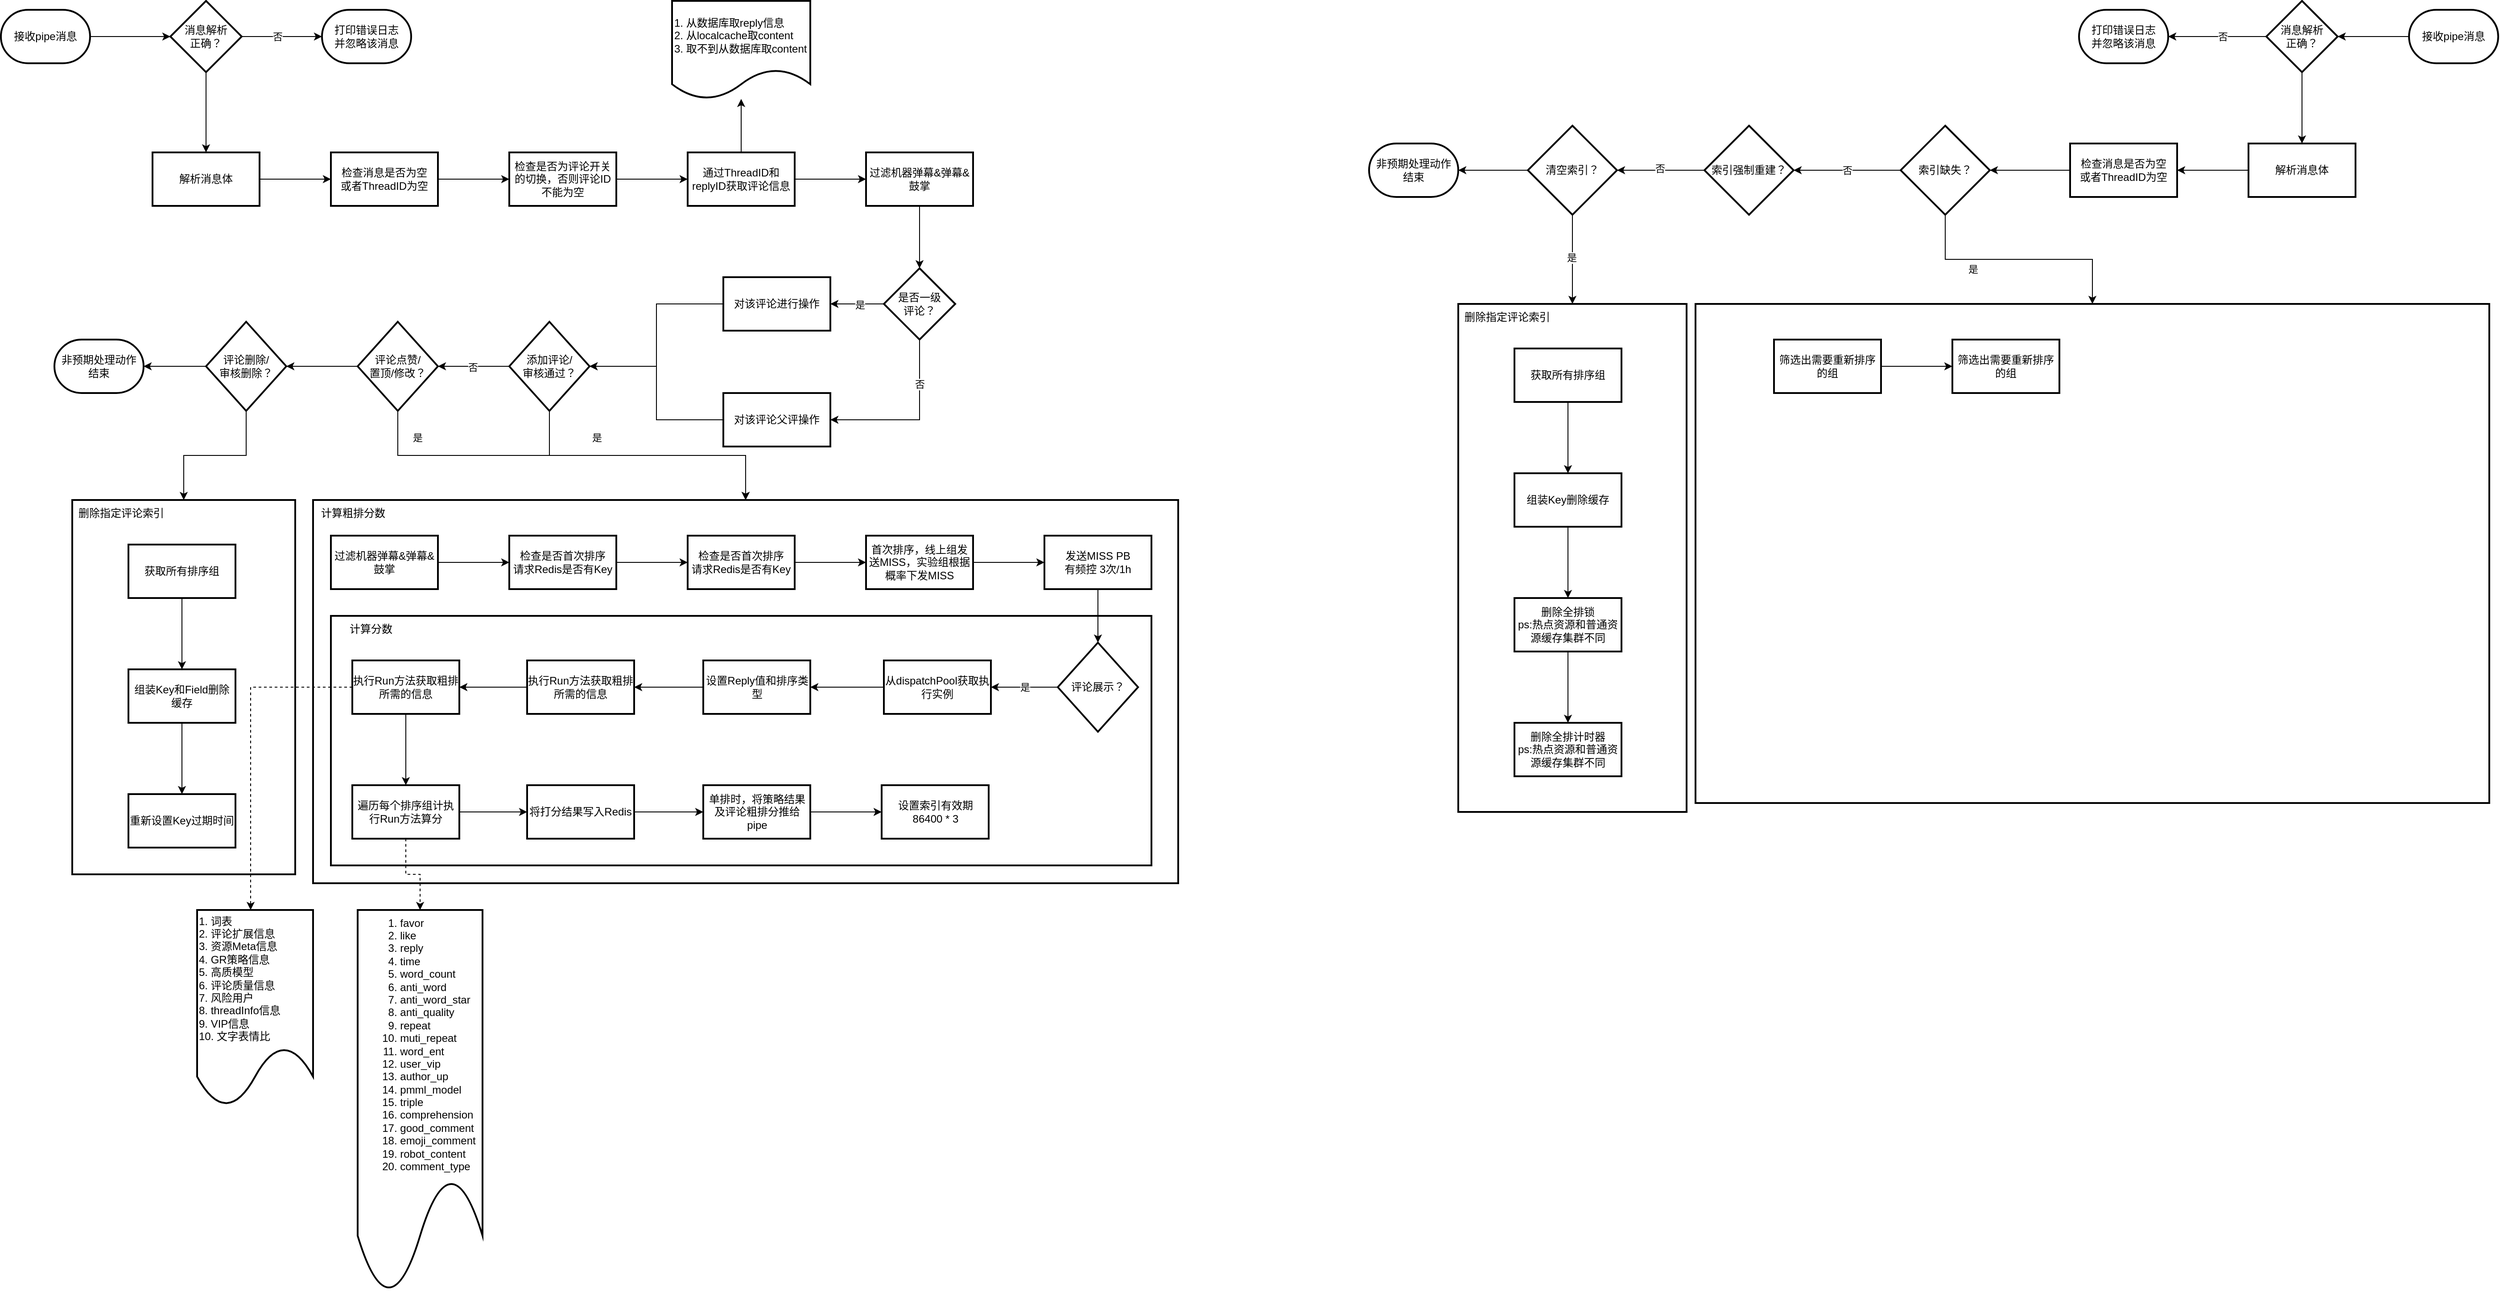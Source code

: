 <mxfile version="24.7.12">
  <diagram id="C5RBs43oDa-KdzZeNtuy" name="Page-1">
    <mxGraphModel dx="1062" dy="581" grid="1" gridSize="10" guides="1" tooltips="1" connect="1" arrows="1" fold="1" page="1" pageScale="1" pageWidth="827" pageHeight="1169" math="0" shadow="0">
      <root>
        <mxCell id="WIyWlLk6GJQsqaUBKTNV-0" />
        <mxCell id="WIyWlLk6GJQsqaUBKTNV-1" parent="WIyWlLk6GJQsqaUBKTNV-0" />
        <mxCell id="64iKOwzHIwS2UCSDctwZ-7" value="" style="edgeStyle=orthogonalEdgeStyle;rounded=0;orthogonalLoop=1;jettySize=auto;html=1;" parent="WIyWlLk6GJQsqaUBKTNV-1" source="64iKOwzHIwS2UCSDctwZ-3" target="64iKOwzHIwS2UCSDctwZ-6" edge="1">
          <mxGeometry relative="1" as="geometry" />
        </mxCell>
        <mxCell id="64iKOwzHIwS2UCSDctwZ-3" value="接收pipe消息" style="strokeWidth=2;html=1;shape=mxgraph.flowchart.terminator;whiteSpace=wrap;" parent="WIyWlLk6GJQsqaUBKTNV-1" vertex="1">
          <mxGeometry x="20" y="550" width="100" height="60" as="geometry" />
        </mxCell>
        <mxCell id="64iKOwzHIwS2UCSDctwZ-16" value="" style="edgeStyle=orthogonalEdgeStyle;rounded=0;orthogonalLoop=1;jettySize=auto;html=1;" parent="WIyWlLk6GJQsqaUBKTNV-1" source="64iKOwzHIwS2UCSDctwZ-6" target="64iKOwzHIwS2UCSDctwZ-15" edge="1">
          <mxGeometry relative="1" as="geometry" />
        </mxCell>
        <mxCell id="64iKOwzHIwS2UCSDctwZ-6" value="消息解析&lt;div&gt;正确？&lt;/div&gt;" style="rhombus;whiteSpace=wrap;html=1;strokeWidth=2;" parent="WIyWlLk6GJQsqaUBKTNV-1" vertex="1">
          <mxGeometry x="210" y="540" width="80" height="80" as="geometry" />
        </mxCell>
        <mxCell id="64iKOwzHIwS2UCSDctwZ-12" value="打印错误日志&lt;div&gt;并忽略该消息&lt;/div&gt;" style="strokeWidth=2;html=1;shape=mxgraph.flowchart.terminator;whiteSpace=wrap;" parent="WIyWlLk6GJQsqaUBKTNV-1" vertex="1">
          <mxGeometry x="380" y="550" width="100" height="60" as="geometry" />
        </mxCell>
        <mxCell id="64iKOwzHIwS2UCSDctwZ-13" style="edgeStyle=orthogonalEdgeStyle;rounded=0;orthogonalLoop=1;jettySize=auto;html=1;entryX=0;entryY=0.5;entryDx=0;entryDy=0;entryPerimeter=0;" parent="WIyWlLk6GJQsqaUBKTNV-1" source="64iKOwzHIwS2UCSDctwZ-6" target="64iKOwzHIwS2UCSDctwZ-12" edge="1">
          <mxGeometry relative="1" as="geometry" />
        </mxCell>
        <mxCell id="64iKOwzHIwS2UCSDctwZ-14" value="否" style="edgeLabel;html=1;align=center;verticalAlign=middle;resizable=0;points=[];" parent="64iKOwzHIwS2UCSDctwZ-13" vertex="1" connectable="0">
          <mxGeometry x="-0.387" y="-1" relative="1" as="geometry">
            <mxPoint x="12" y="-1" as="offset" />
          </mxGeometry>
        </mxCell>
        <mxCell id="64iKOwzHIwS2UCSDctwZ-18" value="" style="edgeStyle=orthogonalEdgeStyle;rounded=0;orthogonalLoop=1;jettySize=auto;html=1;" parent="WIyWlLk6GJQsqaUBKTNV-1" source="64iKOwzHIwS2UCSDctwZ-15" target="64iKOwzHIwS2UCSDctwZ-17" edge="1">
          <mxGeometry relative="1" as="geometry" />
        </mxCell>
        <mxCell id="64iKOwzHIwS2UCSDctwZ-15" value="解析消息体" style="whiteSpace=wrap;html=1;strokeWidth=2;" parent="WIyWlLk6GJQsqaUBKTNV-1" vertex="1">
          <mxGeometry x="190" y="710" width="120" height="60" as="geometry" />
        </mxCell>
        <mxCell id="64iKOwzHIwS2UCSDctwZ-20" value="" style="edgeStyle=orthogonalEdgeStyle;rounded=0;orthogonalLoop=1;jettySize=auto;html=1;" parent="WIyWlLk6GJQsqaUBKTNV-1" source="64iKOwzHIwS2UCSDctwZ-17" target="64iKOwzHIwS2UCSDctwZ-19" edge="1">
          <mxGeometry relative="1" as="geometry" />
        </mxCell>
        <mxCell id="64iKOwzHIwS2UCSDctwZ-17" value="检查消息是否为空&lt;div&gt;或者ThreadID为空&lt;/div&gt;" style="whiteSpace=wrap;html=1;strokeWidth=2;" parent="WIyWlLk6GJQsqaUBKTNV-1" vertex="1">
          <mxGeometry x="390" y="710" width="120" height="60" as="geometry" />
        </mxCell>
        <mxCell id="64iKOwzHIwS2UCSDctwZ-22" value="" style="edgeStyle=orthogonalEdgeStyle;rounded=0;orthogonalLoop=1;jettySize=auto;html=1;" parent="WIyWlLk6GJQsqaUBKTNV-1" source="64iKOwzHIwS2UCSDctwZ-19" target="64iKOwzHIwS2UCSDctwZ-21" edge="1">
          <mxGeometry relative="1" as="geometry" />
        </mxCell>
        <mxCell id="64iKOwzHIwS2UCSDctwZ-19" value="检查是否为评论开关的切换，否则评论ID不能为空" style="whiteSpace=wrap;html=1;strokeWidth=2;" parent="WIyWlLk6GJQsqaUBKTNV-1" vertex="1">
          <mxGeometry x="590" y="710" width="120" height="60" as="geometry" />
        </mxCell>
        <mxCell id="64iKOwzHIwS2UCSDctwZ-24" value="" style="edgeStyle=orthogonalEdgeStyle;rounded=0;orthogonalLoop=1;jettySize=auto;html=1;" parent="WIyWlLk6GJQsqaUBKTNV-1" source="64iKOwzHIwS2UCSDctwZ-21" target="64iKOwzHIwS2UCSDctwZ-23" edge="1">
          <mxGeometry relative="1" as="geometry" />
        </mxCell>
        <mxCell id="64iKOwzHIwS2UCSDctwZ-26" value="" style="edgeStyle=orthogonalEdgeStyle;rounded=0;orthogonalLoop=1;jettySize=auto;html=1;" parent="WIyWlLk6GJQsqaUBKTNV-1" source="64iKOwzHIwS2UCSDctwZ-21" target="64iKOwzHIwS2UCSDctwZ-25" edge="1">
          <mxGeometry relative="1" as="geometry" />
        </mxCell>
        <mxCell id="64iKOwzHIwS2UCSDctwZ-21" value="通过ThreadID和replyID获取评论信息" style="whiteSpace=wrap;html=1;strokeWidth=2;" parent="WIyWlLk6GJQsqaUBKTNV-1" vertex="1">
          <mxGeometry x="790" y="710" width="120" height="60" as="geometry" />
        </mxCell>
        <mxCell id="64iKOwzHIwS2UCSDctwZ-23" value="1. 从数据库取reply信息&lt;div&gt;2. 从localcache取content&lt;/div&gt;&lt;div&gt;3. 取不到从数据库取content&lt;/div&gt;" style="shape=document;whiteSpace=wrap;html=1;boundedLbl=1;strokeWidth=2;align=left;" parent="WIyWlLk6GJQsqaUBKTNV-1" vertex="1">
          <mxGeometry x="772.5" y="540" width="155" height="110" as="geometry" />
        </mxCell>
        <mxCell id="64iKOwzHIwS2UCSDctwZ-30" value="" style="edgeStyle=orthogonalEdgeStyle;rounded=0;orthogonalLoop=1;jettySize=auto;html=1;" parent="WIyWlLk6GJQsqaUBKTNV-1" source="64iKOwzHIwS2UCSDctwZ-25" target="64iKOwzHIwS2UCSDctwZ-29" edge="1">
          <mxGeometry relative="1" as="geometry" />
        </mxCell>
        <mxCell id="64iKOwzHIwS2UCSDctwZ-25" value="过滤机器弹幕&amp;amp;弹幕&amp;amp;鼓掌" style="whiteSpace=wrap;html=1;strokeWidth=2;" parent="WIyWlLk6GJQsqaUBKTNV-1" vertex="1">
          <mxGeometry x="990" y="710" width="120" height="60" as="geometry" />
        </mxCell>
        <mxCell id="64iKOwzHIwS2UCSDctwZ-32" value="" style="edgeStyle=orthogonalEdgeStyle;rounded=0;orthogonalLoop=1;jettySize=auto;html=1;" parent="WIyWlLk6GJQsqaUBKTNV-1" source="64iKOwzHIwS2UCSDctwZ-29" target="64iKOwzHIwS2UCSDctwZ-31" edge="1">
          <mxGeometry relative="1" as="geometry" />
        </mxCell>
        <mxCell id="64iKOwzHIwS2UCSDctwZ-33" value="是" style="edgeLabel;html=1;align=center;verticalAlign=middle;resizable=0;points=[];" parent="64iKOwzHIwS2UCSDctwZ-32" vertex="1" connectable="0">
          <mxGeometry x="-0.105" y="1" relative="1" as="geometry">
            <mxPoint as="offset" />
          </mxGeometry>
        </mxCell>
        <mxCell id="64iKOwzHIwS2UCSDctwZ-35" value="" style="edgeStyle=orthogonalEdgeStyle;rounded=0;orthogonalLoop=1;jettySize=auto;html=1;entryX=1;entryY=0.5;entryDx=0;entryDy=0;" parent="WIyWlLk6GJQsqaUBKTNV-1" source="64iKOwzHIwS2UCSDctwZ-29" target="64iKOwzHIwS2UCSDctwZ-34" edge="1">
          <mxGeometry relative="1" as="geometry">
            <Array as="points">
              <mxPoint x="1050" y="1010" />
            </Array>
          </mxGeometry>
        </mxCell>
        <mxCell id="64iKOwzHIwS2UCSDctwZ-37" value="否" style="edgeLabel;html=1;align=center;verticalAlign=middle;resizable=0;points=[];" parent="64iKOwzHIwS2UCSDctwZ-35" vertex="1" connectable="0">
          <mxGeometry x="0.262" y="1" relative="1" as="geometry">
            <mxPoint x="30" y="-41" as="offset" />
          </mxGeometry>
        </mxCell>
        <mxCell id="64iKOwzHIwS2UCSDctwZ-29" value="是否一级&lt;div&gt;评论？&lt;/div&gt;" style="rhombus;whiteSpace=wrap;html=1;strokeWidth=2;" parent="WIyWlLk6GJQsqaUBKTNV-1" vertex="1">
          <mxGeometry x="1010" y="840" width="80" height="80" as="geometry" />
        </mxCell>
        <mxCell id="64iKOwzHIwS2UCSDctwZ-39" value="" style="edgeStyle=orthogonalEdgeStyle;rounded=0;orthogonalLoop=1;jettySize=auto;html=1;" parent="WIyWlLk6GJQsqaUBKTNV-1" source="64iKOwzHIwS2UCSDctwZ-31" target="64iKOwzHIwS2UCSDctwZ-38" edge="1">
          <mxGeometry relative="1" as="geometry" />
        </mxCell>
        <mxCell id="64iKOwzHIwS2UCSDctwZ-31" value="对该评论进行操作" style="whiteSpace=wrap;html=1;strokeWidth=2;" parent="WIyWlLk6GJQsqaUBKTNV-1" vertex="1">
          <mxGeometry x="830" y="850" width="120" height="60" as="geometry" />
        </mxCell>
        <mxCell id="64iKOwzHIwS2UCSDctwZ-40" style="edgeStyle=orthogonalEdgeStyle;rounded=0;orthogonalLoop=1;jettySize=auto;html=1;entryX=1;entryY=0.5;entryDx=0;entryDy=0;" parent="WIyWlLk6GJQsqaUBKTNV-1" source="64iKOwzHIwS2UCSDctwZ-34" target="64iKOwzHIwS2UCSDctwZ-38" edge="1">
          <mxGeometry relative="1" as="geometry" />
        </mxCell>
        <mxCell id="64iKOwzHIwS2UCSDctwZ-34" value="对该评论父评操作" style="whiteSpace=wrap;html=1;strokeWidth=2;" parent="WIyWlLk6GJQsqaUBKTNV-1" vertex="1">
          <mxGeometry x="830" y="980" width="120" height="60" as="geometry" />
        </mxCell>
        <mxCell id="64iKOwzHIwS2UCSDctwZ-42" value="" style="edgeStyle=orthogonalEdgeStyle;rounded=0;orthogonalLoop=1;jettySize=auto;html=1;" parent="WIyWlLk6GJQsqaUBKTNV-1" source="64iKOwzHIwS2UCSDctwZ-38" target="64iKOwzHIwS2UCSDctwZ-41" edge="1">
          <mxGeometry relative="1" as="geometry" />
        </mxCell>
        <mxCell id="64iKOwzHIwS2UCSDctwZ-43" value="是" style="edgeLabel;html=1;align=center;verticalAlign=middle;resizable=0;points=[];" parent="64iKOwzHIwS2UCSDctwZ-42" vertex="1" connectable="0">
          <mxGeometry x="-0.203" y="-3" relative="1" as="geometry">
            <mxPoint x="-25" y="-23" as="offset" />
          </mxGeometry>
        </mxCell>
        <mxCell id="64iKOwzHIwS2UCSDctwZ-45" value="" style="edgeStyle=orthogonalEdgeStyle;rounded=0;orthogonalLoop=1;jettySize=auto;html=1;" parent="WIyWlLk6GJQsqaUBKTNV-1" source="64iKOwzHIwS2UCSDctwZ-38" target="64iKOwzHIwS2UCSDctwZ-44" edge="1">
          <mxGeometry relative="1" as="geometry" />
        </mxCell>
        <mxCell id="64iKOwzHIwS2UCSDctwZ-46" value="否" style="edgeLabel;html=1;align=center;verticalAlign=middle;resizable=0;points=[];" parent="64iKOwzHIwS2UCSDctwZ-45" vertex="1" connectable="0">
          <mxGeometry x="0.036" y="1" relative="1" as="geometry">
            <mxPoint as="offset" />
          </mxGeometry>
        </mxCell>
        <mxCell id="64iKOwzHIwS2UCSDctwZ-38" value="添加评论/&lt;div&gt;审核通过？&lt;/div&gt;" style="rhombus;whiteSpace=wrap;html=1;strokeWidth=2;" parent="WIyWlLk6GJQsqaUBKTNV-1" vertex="1">
          <mxGeometry x="590" y="900" width="90" height="100" as="geometry" />
        </mxCell>
        <mxCell id="64iKOwzHIwS2UCSDctwZ-41" value="" style="whiteSpace=wrap;html=1;strokeWidth=2;" parent="WIyWlLk6GJQsqaUBKTNV-1" vertex="1">
          <mxGeometry x="370" y="1100" width="970" height="430" as="geometry" />
        </mxCell>
        <mxCell id="64iKOwzHIwS2UCSDctwZ-48" value="" style="edgeStyle=orthogonalEdgeStyle;rounded=0;orthogonalLoop=1;jettySize=auto;html=1;entryX=0.5;entryY=0;entryDx=0;entryDy=0;" parent="WIyWlLk6GJQsqaUBKTNV-1" source="64iKOwzHIwS2UCSDctwZ-44" target="64iKOwzHIwS2UCSDctwZ-41" edge="1">
          <mxGeometry relative="1" as="geometry">
            <mxPoint x="465" y="1100.0" as="targetPoint" />
          </mxGeometry>
        </mxCell>
        <mxCell id="64iKOwzHIwS2UCSDctwZ-49" value="是" style="edgeLabel;html=1;align=center;verticalAlign=middle;resizable=0;points=[];" parent="64iKOwzHIwS2UCSDctwZ-48" vertex="1" connectable="0">
          <mxGeometry x="-0.668" relative="1" as="geometry">
            <mxPoint x="-10" y="-20" as="offset" />
          </mxGeometry>
        </mxCell>
        <mxCell id="64iKOwzHIwS2UCSDctwZ-51" value="" style="edgeStyle=orthogonalEdgeStyle;rounded=0;orthogonalLoop=1;jettySize=auto;html=1;" parent="WIyWlLk6GJQsqaUBKTNV-1" source="64iKOwzHIwS2UCSDctwZ-44" target="64iKOwzHIwS2UCSDctwZ-50" edge="1">
          <mxGeometry relative="1" as="geometry" />
        </mxCell>
        <mxCell id="64iKOwzHIwS2UCSDctwZ-44" value="评论点赞/&lt;div&gt;置顶/修改？&lt;/div&gt;" style="rhombus;whiteSpace=wrap;html=1;strokeWidth=2;" parent="WIyWlLk6GJQsqaUBKTNV-1" vertex="1">
          <mxGeometry x="420" y="900" width="90" height="100" as="geometry" />
        </mxCell>
        <mxCell id="64iKOwzHIwS2UCSDctwZ-53" value="" style="edgeStyle=orthogonalEdgeStyle;rounded=0;orthogonalLoop=1;jettySize=auto;html=1;" parent="WIyWlLk6GJQsqaUBKTNV-1" source="64iKOwzHIwS2UCSDctwZ-50" target="64iKOwzHIwS2UCSDctwZ-52" edge="1">
          <mxGeometry relative="1" as="geometry" />
        </mxCell>
        <mxCell id="64iKOwzHIwS2UCSDctwZ-55" value="" style="edgeStyle=orthogonalEdgeStyle;rounded=0;orthogonalLoop=1;jettySize=auto;html=1;entryX=1;entryY=0.5;entryDx=0;entryDy=0;entryPerimeter=0;" parent="WIyWlLk6GJQsqaUBKTNV-1" source="64iKOwzHIwS2UCSDctwZ-50" target="64iKOwzHIwS2UCSDctwZ-56" edge="1">
          <mxGeometry relative="1" as="geometry">
            <mxPoint x="185" y="950" as="targetPoint" />
          </mxGeometry>
        </mxCell>
        <mxCell id="64iKOwzHIwS2UCSDctwZ-50" value="评论删除/&lt;div&gt;审核删除？&lt;/div&gt;" style="rhombus;whiteSpace=wrap;html=1;strokeWidth=2;" parent="WIyWlLk6GJQsqaUBKTNV-1" vertex="1">
          <mxGeometry x="250" y="900" width="90" height="100" as="geometry" />
        </mxCell>
        <mxCell id="64iKOwzHIwS2UCSDctwZ-52" value="" style="whiteSpace=wrap;html=1;strokeWidth=2;" parent="WIyWlLk6GJQsqaUBKTNV-1" vertex="1">
          <mxGeometry x="100" y="1100" width="250" height="420" as="geometry" />
        </mxCell>
        <mxCell id="64iKOwzHIwS2UCSDctwZ-56" value="非预期处理动作&lt;div&gt;结束&lt;br&gt;&lt;/div&gt;" style="strokeWidth=2;html=1;shape=mxgraph.flowchart.terminator;whiteSpace=wrap;" parent="WIyWlLk6GJQsqaUBKTNV-1" vertex="1">
          <mxGeometry x="80" y="920" width="100" height="60" as="geometry" />
        </mxCell>
        <mxCell id="64iKOwzHIwS2UCSDctwZ-58" value="删除指定评论索引" style="text;html=1;align=center;verticalAlign=middle;whiteSpace=wrap;rounded=0;" parent="WIyWlLk6GJQsqaUBKTNV-1" vertex="1">
          <mxGeometry x="100" y="1100" width="110" height="30" as="geometry" />
        </mxCell>
        <mxCell id="64iKOwzHIwS2UCSDctwZ-61" value="" style="edgeStyle=orthogonalEdgeStyle;rounded=0;orthogonalLoop=1;jettySize=auto;html=1;" parent="WIyWlLk6GJQsqaUBKTNV-1" source="64iKOwzHIwS2UCSDctwZ-59" target="64iKOwzHIwS2UCSDctwZ-60" edge="1">
          <mxGeometry relative="1" as="geometry" />
        </mxCell>
        <mxCell id="64iKOwzHIwS2UCSDctwZ-59" value="获取所有排序组" style="whiteSpace=wrap;html=1;strokeWidth=2;" parent="WIyWlLk6GJQsqaUBKTNV-1" vertex="1">
          <mxGeometry x="163" y="1150" width="120" height="60" as="geometry" />
        </mxCell>
        <mxCell id="64iKOwzHIwS2UCSDctwZ-63" value="" style="edgeStyle=orthogonalEdgeStyle;rounded=0;orthogonalLoop=1;jettySize=auto;html=1;" parent="WIyWlLk6GJQsqaUBKTNV-1" source="64iKOwzHIwS2UCSDctwZ-60" target="64iKOwzHIwS2UCSDctwZ-62" edge="1">
          <mxGeometry relative="1" as="geometry" />
        </mxCell>
        <mxCell id="64iKOwzHIwS2UCSDctwZ-60" value="组装Key和Field删除缓存" style="whiteSpace=wrap;html=1;strokeWidth=2;" parent="WIyWlLk6GJQsqaUBKTNV-1" vertex="1">
          <mxGeometry x="163" y="1290" width="120" height="60" as="geometry" />
        </mxCell>
        <mxCell id="64iKOwzHIwS2UCSDctwZ-62" value="重新设置Key过期时间" style="whiteSpace=wrap;html=1;strokeWidth=2;" parent="WIyWlLk6GJQsqaUBKTNV-1" vertex="1">
          <mxGeometry x="163" y="1430" width="120" height="60" as="geometry" />
        </mxCell>
        <mxCell id="64iKOwzHIwS2UCSDctwZ-64" value="&lt;meta charset=&quot;utf-8&quot;&gt;&lt;span style=&quot;color: rgb(0, 0, 0); font-family: Helvetica; font-size: 12px; font-style: normal; font-variant-ligatures: normal; font-variant-caps: normal; font-weight: 400; letter-spacing: normal; orphans: 2; text-align: center; text-indent: 0px; text-transform: none; widows: 2; word-spacing: 0px; -webkit-text-stroke-width: 0px; white-space: normal; background-color: rgb(251, 251, 251); text-decoration-thickness: initial; text-decoration-style: initial; text-decoration-color: initial; display: inline !important; float: none;&quot;&gt;计算粗排分数&lt;/span&gt;" style="text;html=1;align=center;verticalAlign=middle;whiteSpace=wrap;rounded=0;" parent="WIyWlLk6GJQsqaUBKTNV-1" vertex="1">
          <mxGeometry x="370" y="1100" width="90" height="30" as="geometry" />
        </mxCell>
        <mxCell id="64iKOwzHIwS2UCSDctwZ-68" value="" style="edgeStyle=orthogonalEdgeStyle;rounded=0;orthogonalLoop=1;jettySize=auto;html=1;" parent="WIyWlLk6GJQsqaUBKTNV-1" source="64iKOwzHIwS2UCSDctwZ-66" target="64iKOwzHIwS2UCSDctwZ-67" edge="1">
          <mxGeometry relative="1" as="geometry" />
        </mxCell>
        <mxCell id="64iKOwzHIwS2UCSDctwZ-66" value="过滤机器弹幕&amp;amp;弹幕&amp;amp;鼓掌" style="whiteSpace=wrap;html=1;strokeWidth=2;" parent="WIyWlLk6GJQsqaUBKTNV-1" vertex="1">
          <mxGeometry x="390" y="1140" width="120" height="60" as="geometry" />
        </mxCell>
        <mxCell id="64iKOwzHIwS2UCSDctwZ-70" value="" style="edgeStyle=orthogonalEdgeStyle;rounded=0;orthogonalLoop=1;jettySize=auto;html=1;" parent="WIyWlLk6GJQsqaUBKTNV-1" source="64iKOwzHIwS2UCSDctwZ-67" target="64iKOwzHIwS2UCSDctwZ-69" edge="1">
          <mxGeometry relative="1" as="geometry" />
        </mxCell>
        <mxCell id="64iKOwzHIwS2UCSDctwZ-67" value="检查是否首次排序&lt;div&gt;请求Redis是否有Key&lt;/div&gt;" style="whiteSpace=wrap;html=1;strokeWidth=2;" parent="WIyWlLk6GJQsqaUBKTNV-1" vertex="1">
          <mxGeometry x="590" y="1140" width="120" height="60" as="geometry" />
        </mxCell>
        <mxCell id="64iKOwzHIwS2UCSDctwZ-72" value="" style="edgeStyle=orthogonalEdgeStyle;rounded=0;orthogonalLoop=1;jettySize=auto;html=1;" parent="WIyWlLk6GJQsqaUBKTNV-1" source="64iKOwzHIwS2UCSDctwZ-69" target="64iKOwzHIwS2UCSDctwZ-71" edge="1">
          <mxGeometry relative="1" as="geometry" />
        </mxCell>
        <mxCell id="64iKOwzHIwS2UCSDctwZ-69" value="检查是否首次排序&lt;div&gt;请求Redis是否有Key&lt;/div&gt;" style="whiteSpace=wrap;html=1;strokeWidth=2;" parent="WIyWlLk6GJQsqaUBKTNV-1" vertex="1">
          <mxGeometry x="790" y="1140" width="120" height="60" as="geometry" />
        </mxCell>
        <mxCell id="64iKOwzHIwS2UCSDctwZ-74" value="" style="edgeStyle=orthogonalEdgeStyle;rounded=0;orthogonalLoop=1;jettySize=auto;html=1;" parent="WIyWlLk6GJQsqaUBKTNV-1" source="64iKOwzHIwS2UCSDctwZ-71" target="64iKOwzHIwS2UCSDctwZ-73" edge="1">
          <mxGeometry relative="1" as="geometry" />
        </mxCell>
        <mxCell id="64iKOwzHIwS2UCSDctwZ-71" value="首次排序，线上组发送MISS，实验组根据概率下发MISS" style="whiteSpace=wrap;html=1;strokeWidth=2;" parent="WIyWlLk6GJQsqaUBKTNV-1" vertex="1">
          <mxGeometry x="990" y="1140" width="120" height="60" as="geometry" />
        </mxCell>
        <mxCell id="R3Ifb2M7IaDgMVO6AW9--0" value="" style="whiteSpace=wrap;html=1;strokeWidth=2;" vertex="1" parent="WIyWlLk6GJQsqaUBKTNV-1">
          <mxGeometry x="390" y="1230" width="920" height="280" as="geometry" />
        </mxCell>
        <mxCell id="64iKOwzHIwS2UCSDctwZ-73" value="发送MISS PB&lt;div&gt;有频控 3次/1h&lt;/div&gt;" style="whiteSpace=wrap;html=1;strokeWidth=2;" parent="WIyWlLk6GJQsqaUBKTNV-1" vertex="1">
          <mxGeometry x="1190" y="1140" width="120" height="60" as="geometry" />
        </mxCell>
        <mxCell id="R3Ifb2M7IaDgMVO6AW9--2" value="计算分数" style="text;html=1;align=center;verticalAlign=middle;whiteSpace=wrap;rounded=0;" vertex="1" parent="WIyWlLk6GJQsqaUBKTNV-1">
          <mxGeometry x="390" y="1230" width="90" height="30" as="geometry" />
        </mxCell>
        <mxCell id="R3Ifb2M7IaDgMVO6AW9--10" value="是" style="edgeStyle=orthogonalEdgeStyle;rounded=0;orthogonalLoop=1;jettySize=auto;html=1;" edge="1" parent="WIyWlLk6GJQsqaUBKTNV-1" source="R3Ifb2M7IaDgMVO6AW9--7" target="R3Ifb2M7IaDgMVO6AW9--9">
          <mxGeometry relative="1" as="geometry" />
        </mxCell>
        <mxCell id="R3Ifb2M7IaDgMVO6AW9--7" value="评论展示？" style="rhombus;whiteSpace=wrap;html=1;strokeWidth=2;" vertex="1" parent="WIyWlLk6GJQsqaUBKTNV-1">
          <mxGeometry x="1205" y="1260" width="90" height="100" as="geometry" />
        </mxCell>
        <mxCell id="R3Ifb2M7IaDgMVO6AW9--8" style="edgeStyle=orthogonalEdgeStyle;rounded=0;orthogonalLoop=1;jettySize=auto;html=1;" edge="1" parent="WIyWlLk6GJQsqaUBKTNV-1" source="64iKOwzHIwS2UCSDctwZ-73" target="R3Ifb2M7IaDgMVO6AW9--7">
          <mxGeometry relative="1" as="geometry" />
        </mxCell>
        <mxCell id="R3Ifb2M7IaDgMVO6AW9--12" value="" style="edgeStyle=orthogonalEdgeStyle;rounded=0;orthogonalLoop=1;jettySize=auto;html=1;" edge="1" parent="WIyWlLk6GJQsqaUBKTNV-1" source="R3Ifb2M7IaDgMVO6AW9--9" target="R3Ifb2M7IaDgMVO6AW9--11">
          <mxGeometry relative="1" as="geometry" />
        </mxCell>
        <mxCell id="R3Ifb2M7IaDgMVO6AW9--9" value="从dispatchPool获取执行实例" style="whiteSpace=wrap;html=1;strokeWidth=2;" vertex="1" parent="WIyWlLk6GJQsqaUBKTNV-1">
          <mxGeometry x="1010" y="1280" width="120" height="60" as="geometry" />
        </mxCell>
        <mxCell id="R3Ifb2M7IaDgMVO6AW9--14" value="" style="edgeStyle=orthogonalEdgeStyle;rounded=0;orthogonalLoop=1;jettySize=auto;html=1;" edge="1" parent="WIyWlLk6GJQsqaUBKTNV-1" source="R3Ifb2M7IaDgMVO6AW9--11" target="R3Ifb2M7IaDgMVO6AW9--13">
          <mxGeometry relative="1" as="geometry" />
        </mxCell>
        <mxCell id="R3Ifb2M7IaDgMVO6AW9--11" value="设置Reply值和排序类型" style="whiteSpace=wrap;html=1;strokeWidth=2;" vertex="1" parent="WIyWlLk6GJQsqaUBKTNV-1">
          <mxGeometry x="807.5" y="1280" width="120" height="60" as="geometry" />
        </mxCell>
        <mxCell id="R3Ifb2M7IaDgMVO6AW9--16" value="" style="edgeStyle=orthogonalEdgeStyle;rounded=0;orthogonalLoop=1;jettySize=auto;html=1;" edge="1" parent="WIyWlLk6GJQsqaUBKTNV-1" source="R3Ifb2M7IaDgMVO6AW9--13" target="R3Ifb2M7IaDgMVO6AW9--15">
          <mxGeometry relative="1" as="geometry" />
        </mxCell>
        <mxCell id="R3Ifb2M7IaDgMVO6AW9--13" value="执行Run方法获取粗排所需的信息" style="whiteSpace=wrap;html=1;strokeWidth=2;" vertex="1" parent="WIyWlLk6GJQsqaUBKTNV-1">
          <mxGeometry x="610" y="1280" width="120" height="60" as="geometry" />
        </mxCell>
        <mxCell id="R3Ifb2M7IaDgMVO6AW9--18" value="" style="edgeStyle=orthogonalEdgeStyle;rounded=0;orthogonalLoop=1;jettySize=auto;html=1;" edge="1" parent="WIyWlLk6GJQsqaUBKTNV-1" source="R3Ifb2M7IaDgMVO6AW9--15" target="R3Ifb2M7IaDgMVO6AW9--17">
          <mxGeometry relative="1" as="geometry" />
        </mxCell>
        <mxCell id="R3Ifb2M7IaDgMVO6AW9--27" style="edgeStyle=orthogonalEdgeStyle;rounded=0;orthogonalLoop=1;jettySize=auto;html=1;dashed=1;" edge="1" parent="WIyWlLk6GJQsqaUBKTNV-1" source="R3Ifb2M7IaDgMVO6AW9--15" target="R3Ifb2M7IaDgMVO6AW9--26">
          <mxGeometry relative="1" as="geometry">
            <Array as="points">
              <mxPoint x="300" y="1310" />
            </Array>
          </mxGeometry>
        </mxCell>
        <mxCell id="R3Ifb2M7IaDgMVO6AW9--15" value="执行Run方法获取粗排所需的信息" style="whiteSpace=wrap;html=1;strokeWidth=2;" vertex="1" parent="WIyWlLk6GJQsqaUBKTNV-1">
          <mxGeometry x="414" y="1280" width="120" height="60" as="geometry" />
        </mxCell>
        <mxCell id="R3Ifb2M7IaDgMVO6AW9--20" value="" style="edgeStyle=orthogonalEdgeStyle;rounded=0;orthogonalLoop=1;jettySize=auto;html=1;" edge="1" parent="WIyWlLk6GJQsqaUBKTNV-1" source="R3Ifb2M7IaDgMVO6AW9--17" target="R3Ifb2M7IaDgMVO6AW9--19">
          <mxGeometry relative="1" as="geometry" />
        </mxCell>
        <mxCell id="R3Ifb2M7IaDgMVO6AW9--29" value="" style="edgeStyle=orthogonalEdgeStyle;rounded=0;orthogonalLoop=1;jettySize=auto;html=1;dashed=1;" edge="1" parent="WIyWlLk6GJQsqaUBKTNV-1" source="R3Ifb2M7IaDgMVO6AW9--17" target="R3Ifb2M7IaDgMVO6AW9--28">
          <mxGeometry relative="1" as="geometry" />
        </mxCell>
        <mxCell id="R3Ifb2M7IaDgMVO6AW9--17" value="遍历每个排序组计执行Run方法算分" style="whiteSpace=wrap;html=1;strokeWidth=2;" vertex="1" parent="WIyWlLk6GJQsqaUBKTNV-1">
          <mxGeometry x="414" y="1420" width="120" height="60" as="geometry" />
        </mxCell>
        <mxCell id="R3Ifb2M7IaDgMVO6AW9--22" value="" style="edgeStyle=orthogonalEdgeStyle;rounded=0;orthogonalLoop=1;jettySize=auto;html=1;" edge="1" parent="WIyWlLk6GJQsqaUBKTNV-1" source="R3Ifb2M7IaDgMVO6AW9--19" target="R3Ifb2M7IaDgMVO6AW9--21">
          <mxGeometry relative="1" as="geometry" />
        </mxCell>
        <mxCell id="R3Ifb2M7IaDgMVO6AW9--19" value="将打分结果写入Redis" style="whiteSpace=wrap;html=1;strokeWidth=2;" vertex="1" parent="WIyWlLk6GJQsqaUBKTNV-1">
          <mxGeometry x="610" y="1420" width="120" height="60" as="geometry" />
        </mxCell>
        <mxCell id="R3Ifb2M7IaDgMVO6AW9--24" value="" style="edgeStyle=orthogonalEdgeStyle;rounded=0;orthogonalLoop=1;jettySize=auto;html=1;" edge="1" parent="WIyWlLk6GJQsqaUBKTNV-1" source="R3Ifb2M7IaDgMVO6AW9--21" target="R3Ifb2M7IaDgMVO6AW9--23">
          <mxGeometry relative="1" as="geometry" />
        </mxCell>
        <mxCell id="R3Ifb2M7IaDgMVO6AW9--21" value="单排时，将策略结果及评论粗排分推给 pipe" style="whiteSpace=wrap;html=1;strokeWidth=2;" vertex="1" parent="WIyWlLk6GJQsqaUBKTNV-1">
          <mxGeometry x="807.5" y="1420" width="120" height="60" as="geometry" />
        </mxCell>
        <mxCell id="R3Ifb2M7IaDgMVO6AW9--23" value="设置索引有效期&lt;div&gt;86400 * 3&lt;br&gt;&lt;/div&gt;" style="whiteSpace=wrap;html=1;strokeWidth=2;" vertex="1" parent="WIyWlLk6GJQsqaUBKTNV-1">
          <mxGeometry x="1007.5" y="1420" width="120" height="60" as="geometry" />
        </mxCell>
        <mxCell id="R3Ifb2M7IaDgMVO6AW9--26" value="1. 词表&lt;div&gt;2. 评论扩展信息&lt;/div&gt;&lt;div&gt;3. 资源Meta信息&lt;/div&gt;&lt;div&gt;4. GR策略信息&lt;/div&gt;&lt;div&gt;5.&amp;nbsp;高质模型&lt;/div&gt;&lt;div&gt;6. 评论质量信息&lt;/div&gt;&lt;div&gt;7. 风险用户&lt;/div&gt;&lt;div&gt;8. threadInfo信息&lt;/div&gt;&lt;div&gt;9. VIP信息&lt;/div&gt;&lt;div&gt;10. 文字表情比&lt;/div&gt;" style="shape=document;whiteSpace=wrap;html=1;boundedLbl=1;strokeWidth=2;align=left;" vertex="1" parent="WIyWlLk6GJQsqaUBKTNV-1">
          <mxGeometry x="240" y="1560" width="130" height="220" as="geometry" />
        </mxCell>
        <mxCell id="R3Ifb2M7IaDgMVO6AW9--28" value="&lt;ol start=&quot;1&quot; type=&quot;1&quot; class=&quot;mp-ordered-list&quot; data-slate-node=&quot;element&quot; data-morpho-type=&quot;ordered-list-item&quot;&gt;&lt;li data-morpho-list-initial-number=&quot;1&quot; data-morpho-list-index=&quot;1&quot; data-morpho-list-depth=&quot;0&quot; class=&quot;mp-list-item&quot;&gt;&lt;div style=&quot;text-align: left;&quot; class=&quot;mp-list-item-child&quot;&gt;&lt;span data-morpho-text=&quot;favor&quot;&gt;favor&lt;/span&gt;&lt;/div&gt;&lt;/li&gt;&lt;li data-morpho-list-index=&quot;2&quot; data-morpho-list-depth=&quot;0&quot; class=&quot;mp-list-item&quot;&gt;&lt;div style=&quot;text-align: left;&quot; class=&quot;mp-list-item-child&quot;&gt;&lt;span data-morpho-text=&quot;like&quot;&gt;like&lt;/span&gt;&lt;/div&gt;&lt;/li&gt;&lt;li data-morpho-list-index=&quot;3&quot; data-morpho-list-depth=&quot;0&quot; class=&quot;mp-list-item&quot;&gt;&lt;div style=&quot;text-align: left;&quot; class=&quot;mp-list-item-child&quot;&gt;&lt;span data-morpho-text=&quot;reply&quot;&gt;reply&lt;/span&gt;&lt;/div&gt;&lt;/li&gt;&lt;li data-morpho-list-index=&quot;4&quot; data-morpho-list-depth=&quot;0&quot; class=&quot;mp-list-item&quot;&gt;&lt;div style=&quot;text-align: left;&quot; class=&quot;mp-list-item-child&quot;&gt;&lt;span data-morpho-text=&quot;time&quot;&gt;time&lt;/span&gt;&lt;/div&gt;&lt;/li&gt;&lt;li data-morpho-list-index=&quot;5&quot; data-morpho-list-depth=&quot;0&quot; class=&quot;mp-list-item&quot;&gt;&lt;div style=&quot;text-align: left;&quot; class=&quot;mp-list-item-child&quot;&gt;&lt;span data-morpho-text=&quot;word_count&quot;&gt;word_count&lt;/span&gt;&lt;/div&gt;&lt;/li&gt;&lt;li data-morpho-list-index=&quot;6&quot; data-morpho-list-depth=&quot;0&quot; class=&quot;mp-list-item&quot;&gt;&lt;div style=&quot;text-align: left;&quot; class=&quot;mp-list-item-child&quot;&gt;&lt;span data-morpho-text=&quot;anti_word&quot;&gt;anti_word&lt;/span&gt;&lt;/div&gt;&lt;/li&gt;&lt;li data-morpho-list-index=&quot;7&quot; data-morpho-list-depth=&quot;0&quot; class=&quot;mp-list-item&quot;&gt;&lt;div style=&quot;text-align: left;&quot; class=&quot;mp-list-item-child&quot;&gt;&lt;span data-morpho-text=&quot;anti_word_star&quot;&gt;anti_word_star&lt;/span&gt;&lt;/div&gt;&lt;/li&gt;&lt;li data-morpho-list-index=&quot;8&quot; data-morpho-list-depth=&quot;0&quot; class=&quot;mp-list-item&quot;&gt;&lt;div style=&quot;text-align: left;&quot; class=&quot;mp-list-item-child&quot;&gt;&lt;span data-morpho-text=&quot;anti_quality&quot;&gt;anti_quality&lt;/span&gt;&lt;/div&gt;&lt;/li&gt;&lt;li data-morpho-list-index=&quot;9&quot; data-morpho-list-depth=&quot;0&quot; class=&quot;mp-list-item&quot;&gt;&lt;div style=&quot;text-align: left;&quot; class=&quot;mp-list-item-child&quot;&gt;&lt;span data-morpho-text=&quot;repeat&quot;&gt;repeat&lt;/span&gt;&lt;/div&gt;&lt;/li&gt;&lt;li data-morpho-list-index=&quot;10&quot; data-morpho-list-depth=&quot;0&quot; class=&quot;mp-list-item&quot;&gt;&lt;div style=&quot;text-align: left;&quot; class=&quot;mp-list-item-child&quot;&gt;&lt;span data-morpho-text=&quot;muti_repeat&quot;&gt;muti_repeat&lt;/span&gt;&lt;/div&gt;&lt;/li&gt;&lt;li data-morpho-list-index=&quot;11&quot; data-morpho-list-depth=&quot;0&quot; class=&quot;mp-list-item&quot;&gt;&lt;div style=&quot;text-align: left;&quot; class=&quot;mp-list-item-child&quot;&gt;&lt;span data-morpho-text=&quot;word_ent&quot;&gt;word_ent&lt;/span&gt;&lt;/div&gt;&lt;/li&gt;&lt;li data-morpho-list-index=&quot;12&quot; data-morpho-list-depth=&quot;0&quot; class=&quot;mp-list-item&quot;&gt;&lt;div style=&quot;text-align: left;&quot; class=&quot;mp-list-item-child&quot;&gt;&lt;span data-morpho-text=&quot;user_vip&quot;&gt;user_vip&lt;/span&gt;&lt;/div&gt;&lt;/li&gt;&lt;li data-morpho-list-index=&quot;13&quot; data-morpho-list-depth=&quot;0&quot; class=&quot;mp-list-item&quot;&gt;&lt;div style=&quot;text-align: left;&quot; class=&quot;mp-list-item-child&quot;&gt;&lt;span data-morpho-text=&quot;author_up&quot;&gt;author_up&lt;/span&gt;&lt;/div&gt;&lt;/li&gt;&lt;li data-morpho-list-index=&quot;14&quot; data-morpho-list-depth=&quot;0&quot; class=&quot;mp-list-item&quot;&gt;&lt;div style=&quot;text-align: left;&quot; class=&quot;mp-list-item-child&quot;&gt;&lt;span data-morpho-text=&quot;pmml_model&quot;&gt;pmml_model&lt;/span&gt;&lt;/div&gt;&lt;/li&gt;&lt;li data-morpho-list-index=&quot;15&quot; data-morpho-list-depth=&quot;0&quot; class=&quot;mp-list-item&quot;&gt;&lt;div style=&quot;text-align: left;&quot; class=&quot;mp-list-item-child&quot;&gt;&lt;span data-morpho-text=&quot;triple&quot;&gt;triple&lt;/span&gt;&lt;/div&gt;&lt;/li&gt;&lt;li data-morpho-list-index=&quot;16&quot; data-morpho-list-depth=&quot;0&quot; class=&quot;mp-list-item&quot;&gt;&lt;div style=&quot;text-align: left;&quot; class=&quot;mp-list-item-child&quot;&gt;&lt;span data-morpho-text=&quot;comprehension&quot;&gt;comprehension&lt;/span&gt;&lt;/div&gt;&lt;/li&gt;&lt;li data-morpho-list-index=&quot;17&quot; data-morpho-list-depth=&quot;0&quot; class=&quot;mp-list-item&quot;&gt;&lt;div style=&quot;text-align: left;&quot; class=&quot;mp-list-item-child&quot;&gt;&lt;span data-morpho-text=&quot;good_comment&quot;&gt;good_comment&lt;/span&gt;&lt;/div&gt;&lt;/li&gt;&lt;li data-morpho-list-index=&quot;18&quot; data-morpho-list-depth=&quot;0&quot; class=&quot;mp-list-item&quot;&gt;&lt;div style=&quot;text-align: left;&quot; class=&quot;mp-list-item-child&quot;&gt;&lt;span data-morpho-text=&quot;emoji_comment&quot;&gt;emoji_comment&lt;/span&gt;&lt;/div&gt;&lt;/li&gt;&lt;li data-morpho-list-index=&quot;19&quot; data-morpho-list-depth=&quot;0&quot; class=&quot;mp-list-item&quot;&gt;&lt;div style=&quot;text-align: left;&quot; class=&quot;mp-list-item-child&quot;&gt;&lt;span data-morpho-text=&quot;robot_content&quot;&gt;robot_content&lt;/span&gt;&lt;/div&gt;&lt;/li&gt;&lt;li data-morpho-list-index=&quot;20&quot; data-morpho-list-depth=&quot;0&quot; class=&quot;mp-list-item&quot;&gt;&lt;div style=&quot;text-align: left;&quot; class=&quot;mp-list-item-child&quot;&gt;&lt;span data-morpho-text=&quot;comment_type&quot;&gt;comment_type&lt;/span&gt;&lt;/div&gt;&lt;/li&gt;&lt;/ol&gt;&lt;span class=&quot;mp-morpho-clipboard-doc-data&quot; data-morpho-doc-data=&quot;{&amp;quot;token&amp;quot;:&amp;quot;eyJhbGciOiJkaXIiLCJlbmMiOiJBMjU2R0NNIiwiYXBwSWQiOjEsInVpZCI6Ik9UTGszSzE0MUIiLCJkb2NJZCI6InRfTVdPQTlKNkIwb0NxIn0..cWW_OyNHfdUdsaOH.ENmodQ7YQ_hwahvo73wdLzpLIOXmeFDSmN8mkUjrUEYqX2gj1FPCNfkjUdVltvt8ydwmB2PFvGVdygUSeMg4dxmT5VN1yjCvJt33StaO5949D-cK7QxVFHbkNUpkJt5TdMLxqpQrLRlcUj8EVlBV9QYxai4PKYWzsQCdTG2fZGquP8YkT4kEJu__YmpHvJKSmJmHYaseeGVR6VyrdmZ13nO71g.1BEHWLFtOx4-2ml9EH3XpA&amp;quot;,&amp;quot;appId&amp;quot;:&amp;quot;1&amp;quot;}&quot;&gt;&lt;/span&gt;" style="shape=document;whiteSpace=wrap;html=1;boundedLbl=1;strokeWidth=2;" vertex="1" parent="WIyWlLk6GJQsqaUBKTNV-1">
          <mxGeometry x="420" y="1560" width="140" height="430" as="geometry" />
        </mxCell>
        <mxCell id="R3Ifb2M7IaDgMVO6AW9--30" value="" style="edgeStyle=orthogonalEdgeStyle;rounded=0;orthogonalLoop=1;jettySize=auto;html=1;" edge="1" parent="WIyWlLk6GJQsqaUBKTNV-1" source="R3Ifb2M7IaDgMVO6AW9--31" target="R3Ifb2M7IaDgMVO6AW9--33">
          <mxGeometry relative="1" as="geometry" />
        </mxCell>
        <mxCell id="R3Ifb2M7IaDgMVO6AW9--31" value="接收pipe消息" style="strokeWidth=2;html=1;shape=mxgraph.flowchart.terminator;whiteSpace=wrap;" vertex="1" parent="WIyWlLk6GJQsqaUBKTNV-1">
          <mxGeometry x="2720" y="550" width="100" height="60" as="geometry" />
        </mxCell>
        <mxCell id="R3Ifb2M7IaDgMVO6AW9--32" value="" style="edgeStyle=orthogonalEdgeStyle;rounded=0;orthogonalLoop=1;jettySize=auto;html=1;" edge="1" parent="WIyWlLk6GJQsqaUBKTNV-1" source="R3Ifb2M7IaDgMVO6AW9--33" target="R3Ifb2M7IaDgMVO6AW9--38">
          <mxGeometry relative="1" as="geometry" />
        </mxCell>
        <mxCell id="R3Ifb2M7IaDgMVO6AW9--33" value="消息解析&lt;div&gt;正确？&lt;/div&gt;" style="rhombus;whiteSpace=wrap;html=1;strokeWidth=2;" vertex="1" parent="WIyWlLk6GJQsqaUBKTNV-1">
          <mxGeometry x="2560" y="540" width="80" height="80" as="geometry" />
        </mxCell>
        <mxCell id="R3Ifb2M7IaDgMVO6AW9--34" value="打印错误日志&lt;div&gt;并忽略该消息&lt;/div&gt;" style="strokeWidth=2;html=1;shape=mxgraph.flowchart.terminator;whiteSpace=wrap;" vertex="1" parent="WIyWlLk6GJQsqaUBKTNV-1">
          <mxGeometry x="2350" y="550" width="100" height="60" as="geometry" />
        </mxCell>
        <mxCell id="R3Ifb2M7IaDgMVO6AW9--35" style="edgeStyle=orthogonalEdgeStyle;rounded=0;orthogonalLoop=1;jettySize=auto;html=1;entryX=1;entryY=0.5;entryDx=0;entryDy=0;entryPerimeter=0;" edge="1" parent="WIyWlLk6GJQsqaUBKTNV-1" source="R3Ifb2M7IaDgMVO6AW9--33" target="R3Ifb2M7IaDgMVO6AW9--34">
          <mxGeometry relative="1" as="geometry" />
        </mxCell>
        <mxCell id="R3Ifb2M7IaDgMVO6AW9--36" value="否" style="edgeLabel;html=1;align=center;verticalAlign=middle;resizable=0;points=[];" vertex="1" connectable="0" parent="R3Ifb2M7IaDgMVO6AW9--35">
          <mxGeometry x="-0.387" y="-1" relative="1" as="geometry">
            <mxPoint x="-16" y="1" as="offset" />
          </mxGeometry>
        </mxCell>
        <mxCell id="R3Ifb2M7IaDgMVO6AW9--37" value="" style="edgeStyle=orthogonalEdgeStyle;rounded=0;orthogonalLoop=1;jettySize=auto;html=1;" edge="1" parent="WIyWlLk6GJQsqaUBKTNV-1" source="R3Ifb2M7IaDgMVO6AW9--38" target="R3Ifb2M7IaDgMVO6AW9--39">
          <mxGeometry relative="1" as="geometry" />
        </mxCell>
        <mxCell id="R3Ifb2M7IaDgMVO6AW9--38" value="解析消息体" style="whiteSpace=wrap;html=1;strokeWidth=2;" vertex="1" parent="WIyWlLk6GJQsqaUBKTNV-1">
          <mxGeometry x="2540" y="700" width="120" height="60" as="geometry" />
        </mxCell>
        <mxCell id="R3Ifb2M7IaDgMVO6AW9--67" value="" style="edgeStyle=orthogonalEdgeStyle;rounded=0;orthogonalLoop=1;jettySize=auto;html=1;" edge="1" parent="WIyWlLk6GJQsqaUBKTNV-1" source="R3Ifb2M7IaDgMVO6AW9--39" target="R3Ifb2M7IaDgMVO6AW9--65">
          <mxGeometry relative="1" as="geometry" />
        </mxCell>
        <mxCell id="R3Ifb2M7IaDgMVO6AW9--39" value="检查消息是否为空&lt;div&gt;或者ThreadID为空&lt;/div&gt;" style="whiteSpace=wrap;html=1;strokeWidth=2;" vertex="1" parent="WIyWlLk6GJQsqaUBKTNV-1">
          <mxGeometry x="2340" y="700" width="120" height="60" as="geometry" />
        </mxCell>
        <mxCell id="R3Ifb2M7IaDgMVO6AW9--48" value="" style="edgeStyle=orthogonalEdgeStyle;rounded=0;orthogonalLoop=1;jettySize=auto;html=1;" edge="1" parent="WIyWlLk6GJQsqaUBKTNV-1" source="R3Ifb2M7IaDgMVO6AW9--42" target="R3Ifb2M7IaDgMVO6AW9--47">
          <mxGeometry relative="1" as="geometry" />
        </mxCell>
        <mxCell id="R3Ifb2M7IaDgMVO6AW9--51" value="否" style="edgeLabel;html=1;align=center;verticalAlign=middle;resizable=0;points=[];" vertex="1" connectable="0" parent="R3Ifb2M7IaDgMVO6AW9--48">
          <mxGeometry x="0.022" y="-2" relative="1" as="geometry">
            <mxPoint as="offset" />
          </mxGeometry>
        </mxCell>
        <mxCell id="R3Ifb2M7IaDgMVO6AW9--42" value="索引强制重建？" style="rhombus;whiteSpace=wrap;html=1;strokeWidth=2;" vertex="1" parent="WIyWlLk6GJQsqaUBKTNV-1">
          <mxGeometry x="1930" y="680" width="100" height="100" as="geometry" />
        </mxCell>
        <mxCell id="R3Ifb2M7IaDgMVO6AW9--50" value="" style="edgeStyle=orthogonalEdgeStyle;rounded=0;orthogonalLoop=1;jettySize=auto;html=1;" edge="1" parent="WIyWlLk6GJQsqaUBKTNV-1" source="R3Ifb2M7IaDgMVO6AW9--47" target="R3Ifb2M7IaDgMVO6AW9--56">
          <mxGeometry relative="1" as="geometry">
            <mxPoint x="1780" y="880" as="targetPoint" />
          </mxGeometry>
        </mxCell>
        <mxCell id="R3Ifb2M7IaDgMVO6AW9--52" value="是" style="edgeLabel;html=1;align=center;verticalAlign=middle;resizable=0;points=[];" vertex="1" connectable="0" parent="R3Ifb2M7IaDgMVO6AW9--50">
          <mxGeometry x="-0.042" y="-1" relative="1" as="geometry">
            <mxPoint as="offset" />
          </mxGeometry>
        </mxCell>
        <mxCell id="R3Ifb2M7IaDgMVO6AW9--54" style="edgeStyle=orthogonalEdgeStyle;rounded=0;orthogonalLoop=1;jettySize=auto;html=1;" edge="1" parent="WIyWlLk6GJQsqaUBKTNV-1" source="R3Ifb2M7IaDgMVO6AW9--47" target="R3Ifb2M7IaDgMVO6AW9--53">
          <mxGeometry relative="1" as="geometry" />
        </mxCell>
        <mxCell id="R3Ifb2M7IaDgMVO6AW9--47" value="清空索引？" style="rhombus;whiteSpace=wrap;html=1;strokeWidth=2;" vertex="1" parent="WIyWlLk6GJQsqaUBKTNV-1">
          <mxGeometry x="1732" y="680" width="100" height="100" as="geometry" />
        </mxCell>
        <mxCell id="R3Ifb2M7IaDgMVO6AW9--53" value="非预期处理动作&lt;div&gt;结束&lt;br&gt;&lt;/div&gt;" style="strokeWidth=2;html=1;shape=mxgraph.flowchart.terminator;whiteSpace=wrap;" vertex="1" parent="WIyWlLk6GJQsqaUBKTNV-1">
          <mxGeometry x="1554" y="700" width="100" height="60" as="geometry" />
        </mxCell>
        <mxCell id="R3Ifb2M7IaDgMVO6AW9--56" value="" style="whiteSpace=wrap;html=1;strokeWidth=2;" vertex="1" parent="WIyWlLk6GJQsqaUBKTNV-1">
          <mxGeometry x="1654" y="880" width="256" height="570" as="geometry" />
        </mxCell>
        <mxCell id="R3Ifb2M7IaDgMVO6AW9--57" value="删除指定评论索引" style="text;html=1;align=center;verticalAlign=middle;whiteSpace=wrap;rounded=0;" vertex="1" parent="WIyWlLk6GJQsqaUBKTNV-1">
          <mxGeometry x="1654" y="880" width="110" height="30" as="geometry" />
        </mxCell>
        <mxCell id="R3Ifb2M7IaDgMVO6AW9--58" value="" style="edgeStyle=orthogonalEdgeStyle;rounded=0;orthogonalLoop=1;jettySize=auto;html=1;" edge="1" parent="WIyWlLk6GJQsqaUBKTNV-1" source="R3Ifb2M7IaDgMVO6AW9--59" target="R3Ifb2M7IaDgMVO6AW9--61">
          <mxGeometry relative="1" as="geometry" />
        </mxCell>
        <mxCell id="R3Ifb2M7IaDgMVO6AW9--59" value="获取所有排序组" style="whiteSpace=wrap;html=1;strokeWidth=2;" vertex="1" parent="WIyWlLk6GJQsqaUBKTNV-1">
          <mxGeometry x="1717" y="930" width="120" height="60" as="geometry" />
        </mxCell>
        <mxCell id="R3Ifb2M7IaDgMVO6AW9--60" value="" style="edgeStyle=orthogonalEdgeStyle;rounded=0;orthogonalLoop=1;jettySize=auto;html=1;" edge="1" parent="WIyWlLk6GJQsqaUBKTNV-1" source="R3Ifb2M7IaDgMVO6AW9--61" target="R3Ifb2M7IaDgMVO6AW9--62">
          <mxGeometry relative="1" as="geometry" />
        </mxCell>
        <mxCell id="R3Ifb2M7IaDgMVO6AW9--61" value="组装Key删除缓存" style="whiteSpace=wrap;html=1;strokeWidth=2;" vertex="1" parent="WIyWlLk6GJQsqaUBKTNV-1">
          <mxGeometry x="1717" y="1070" width="120" height="60" as="geometry" />
        </mxCell>
        <mxCell id="R3Ifb2M7IaDgMVO6AW9--64" value="" style="edgeStyle=orthogonalEdgeStyle;rounded=0;orthogonalLoop=1;jettySize=auto;html=1;" edge="1" parent="WIyWlLk6GJQsqaUBKTNV-1" source="R3Ifb2M7IaDgMVO6AW9--62" target="R3Ifb2M7IaDgMVO6AW9--63">
          <mxGeometry relative="1" as="geometry" />
        </mxCell>
        <mxCell id="R3Ifb2M7IaDgMVO6AW9--62" value="删除全排锁&lt;div&gt;ps:热点资源和普通资源缓存集群不同&lt;/div&gt;" style="whiteSpace=wrap;html=1;strokeWidth=2;" vertex="1" parent="WIyWlLk6GJQsqaUBKTNV-1">
          <mxGeometry x="1717" y="1210" width="120" height="60" as="geometry" />
        </mxCell>
        <mxCell id="R3Ifb2M7IaDgMVO6AW9--63" value="&lt;div&gt;删除全排计时器&lt;/div&gt;&lt;div&gt;ps:热点资源和普通资源缓存集群不同&lt;/div&gt;" style="whiteSpace=wrap;html=1;strokeWidth=2;" vertex="1" parent="WIyWlLk6GJQsqaUBKTNV-1">
          <mxGeometry x="1717" y="1350" width="120" height="60" as="geometry" />
        </mxCell>
        <mxCell id="R3Ifb2M7IaDgMVO6AW9--68" value="" style="edgeStyle=orthogonalEdgeStyle;rounded=0;orthogonalLoop=1;jettySize=auto;html=1;" edge="1" parent="WIyWlLk6GJQsqaUBKTNV-1" source="R3Ifb2M7IaDgMVO6AW9--65" target="R3Ifb2M7IaDgMVO6AW9--42">
          <mxGeometry relative="1" as="geometry" />
        </mxCell>
        <mxCell id="R3Ifb2M7IaDgMVO6AW9--69" value="否" style="edgeLabel;html=1;align=center;verticalAlign=middle;resizable=0;points=[];" vertex="1" connectable="0" parent="R3Ifb2M7IaDgMVO6AW9--68">
          <mxGeometry x="0.36" y="-1" relative="1" as="geometry">
            <mxPoint x="21" y="1" as="offset" />
          </mxGeometry>
        </mxCell>
        <mxCell id="R3Ifb2M7IaDgMVO6AW9--71" value="" style="edgeStyle=orthogonalEdgeStyle;rounded=0;orthogonalLoop=1;jettySize=auto;html=1;" edge="1" parent="WIyWlLk6GJQsqaUBKTNV-1" source="R3Ifb2M7IaDgMVO6AW9--65" target="R3Ifb2M7IaDgMVO6AW9--70">
          <mxGeometry relative="1" as="geometry" />
        </mxCell>
        <mxCell id="R3Ifb2M7IaDgMVO6AW9--72" value="是" style="edgeLabel;html=1;align=center;verticalAlign=middle;resizable=0;points=[];" vertex="1" connectable="0" parent="R3Ifb2M7IaDgMVO6AW9--71">
          <mxGeometry x="-0.398" y="-1" relative="1" as="geometry">
            <mxPoint x="1" y="10" as="offset" />
          </mxGeometry>
        </mxCell>
        <mxCell id="R3Ifb2M7IaDgMVO6AW9--65" value="索引缺失？" style="rhombus;whiteSpace=wrap;html=1;strokeWidth=2;" vertex="1" parent="WIyWlLk6GJQsqaUBKTNV-1">
          <mxGeometry x="2150" y="680" width="100" height="100" as="geometry" />
        </mxCell>
        <mxCell id="R3Ifb2M7IaDgMVO6AW9--70" value="" style="whiteSpace=wrap;html=1;strokeWidth=2;" vertex="1" parent="WIyWlLk6GJQsqaUBKTNV-1">
          <mxGeometry x="1920" y="880" width="890" height="560" as="geometry" />
        </mxCell>
        <mxCell id="R3Ifb2M7IaDgMVO6AW9--75" value="" style="edgeStyle=orthogonalEdgeStyle;rounded=0;orthogonalLoop=1;jettySize=auto;html=1;" edge="1" parent="WIyWlLk6GJQsqaUBKTNV-1" source="R3Ifb2M7IaDgMVO6AW9--73" target="R3Ifb2M7IaDgMVO6AW9--74">
          <mxGeometry relative="1" as="geometry" />
        </mxCell>
        <mxCell id="R3Ifb2M7IaDgMVO6AW9--73" value="筛选出需要重新排序的组" style="whiteSpace=wrap;html=1;strokeWidth=2;" vertex="1" parent="WIyWlLk6GJQsqaUBKTNV-1">
          <mxGeometry x="2008" y="920" width="120" height="60" as="geometry" />
        </mxCell>
        <mxCell id="R3Ifb2M7IaDgMVO6AW9--74" value="筛选出需要重新排序的组" style="whiteSpace=wrap;html=1;strokeWidth=2;" vertex="1" parent="WIyWlLk6GJQsqaUBKTNV-1">
          <mxGeometry x="2208" y="920" width="120" height="60" as="geometry" />
        </mxCell>
      </root>
    </mxGraphModel>
  </diagram>
</mxfile>
